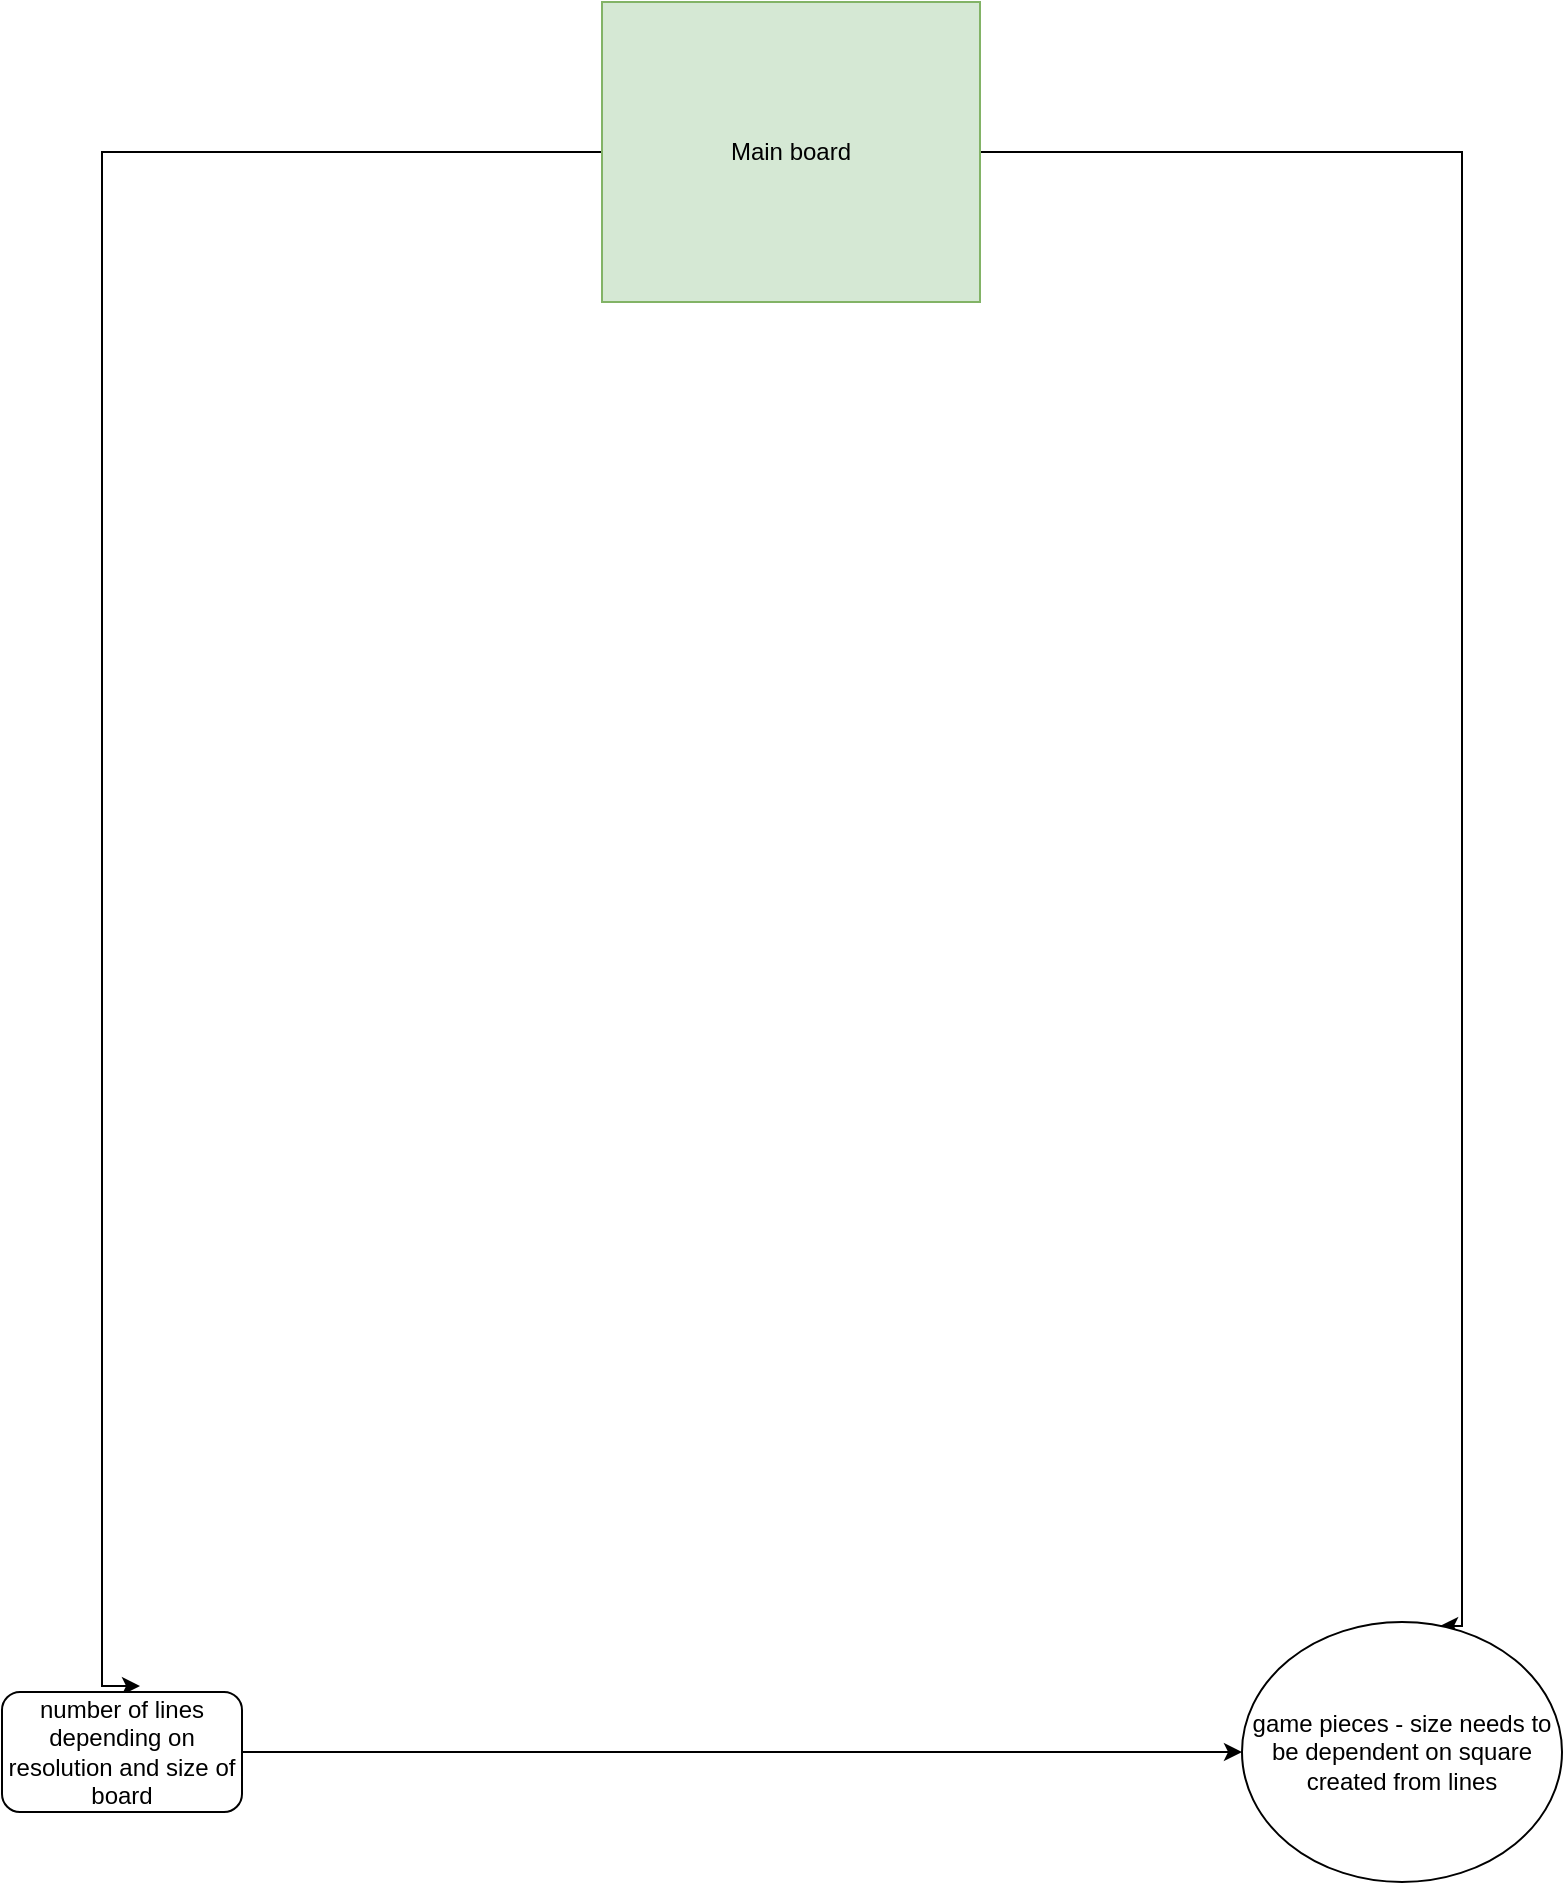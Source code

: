 <mxfile version="16.0.3" type="github">
  <diagram id="JY90piQw2uxfF_v2Hei0" name="Page-1">
    <mxGraphModel dx="1422" dy="794" grid="1" gridSize="10" guides="1" tooltips="1" connect="1" arrows="1" fold="1" page="1" pageScale="1" pageWidth="827" pageHeight="1169" math="0" shadow="0">
      <root>
        <mxCell id="0" />
        <mxCell id="1" parent="0" />
        <mxCell id="KtbgEdEMvETasA2hPfuy-2" style="edgeStyle=orthogonalEdgeStyle;rounded=0;orthogonalLoop=1;jettySize=auto;html=1;fontFamily=Helvetica;entryX=0.575;entryY=-0.05;entryDx=0;entryDy=0;entryPerimeter=0;" edge="1" parent="1" source="KtbgEdEMvETasA2hPfuy-1" target="KtbgEdEMvETasA2hPfuy-3">
          <mxGeometry relative="1" as="geometry">
            <mxPoint x="240" y="370" as="targetPoint" />
            <Array as="points">
              <mxPoint x="90" y="165" />
              <mxPoint x="90" y="932" />
            </Array>
          </mxGeometry>
        </mxCell>
        <mxCell id="KtbgEdEMvETasA2hPfuy-4" style="edgeStyle=orthogonalEdgeStyle;rounded=0;orthogonalLoop=1;jettySize=auto;html=1;exitX=1;exitY=0.5;exitDx=0;exitDy=0;fontFamily=Helvetica;entryX=0.619;entryY=0.015;entryDx=0;entryDy=0;entryPerimeter=0;" edge="1" parent="1" source="KtbgEdEMvETasA2hPfuy-1" target="KtbgEdEMvETasA2hPfuy-5">
          <mxGeometry relative="1" as="geometry">
            <mxPoint x="650" y="400" as="targetPoint" />
            <Array as="points">
              <mxPoint x="770" y="165" />
              <mxPoint x="770" y="902" />
            </Array>
          </mxGeometry>
        </mxCell>
        <mxCell id="KtbgEdEMvETasA2hPfuy-1" value="Main board" style="rounded=0;whiteSpace=wrap;html=1;fillColor=#d5e8d4;strokeColor=#82b366;fontFamily=Helvetica;" vertex="1" parent="1">
          <mxGeometry x="340" y="90" width="189" height="150" as="geometry" />
        </mxCell>
        <mxCell id="KtbgEdEMvETasA2hPfuy-8" style="edgeStyle=orthogonalEdgeStyle;rounded=0;orthogonalLoop=1;jettySize=auto;html=1;exitX=1;exitY=0.5;exitDx=0;exitDy=0;entryX=0;entryY=0.5;entryDx=0;entryDy=0;fontFamily=Helvetica;" edge="1" parent="1" source="KtbgEdEMvETasA2hPfuy-3" target="KtbgEdEMvETasA2hPfuy-5">
          <mxGeometry relative="1" as="geometry" />
        </mxCell>
        <mxCell id="KtbgEdEMvETasA2hPfuy-3" value="number of lines depending on resolution and size of board" style="rounded=1;whiteSpace=wrap;html=1;fontFamily=Helvetica;" vertex="1" parent="1">
          <mxGeometry x="40" y="935" width="120" height="60" as="geometry" />
        </mxCell>
        <mxCell id="KtbgEdEMvETasA2hPfuy-5" value="game pieces - size needs to be dependent on square created from lines" style="ellipse;whiteSpace=wrap;html=1;fontFamily=Helvetica;" vertex="1" parent="1">
          <mxGeometry x="660" y="900" width="160" height="130" as="geometry" />
        </mxCell>
      </root>
    </mxGraphModel>
  </diagram>
</mxfile>
